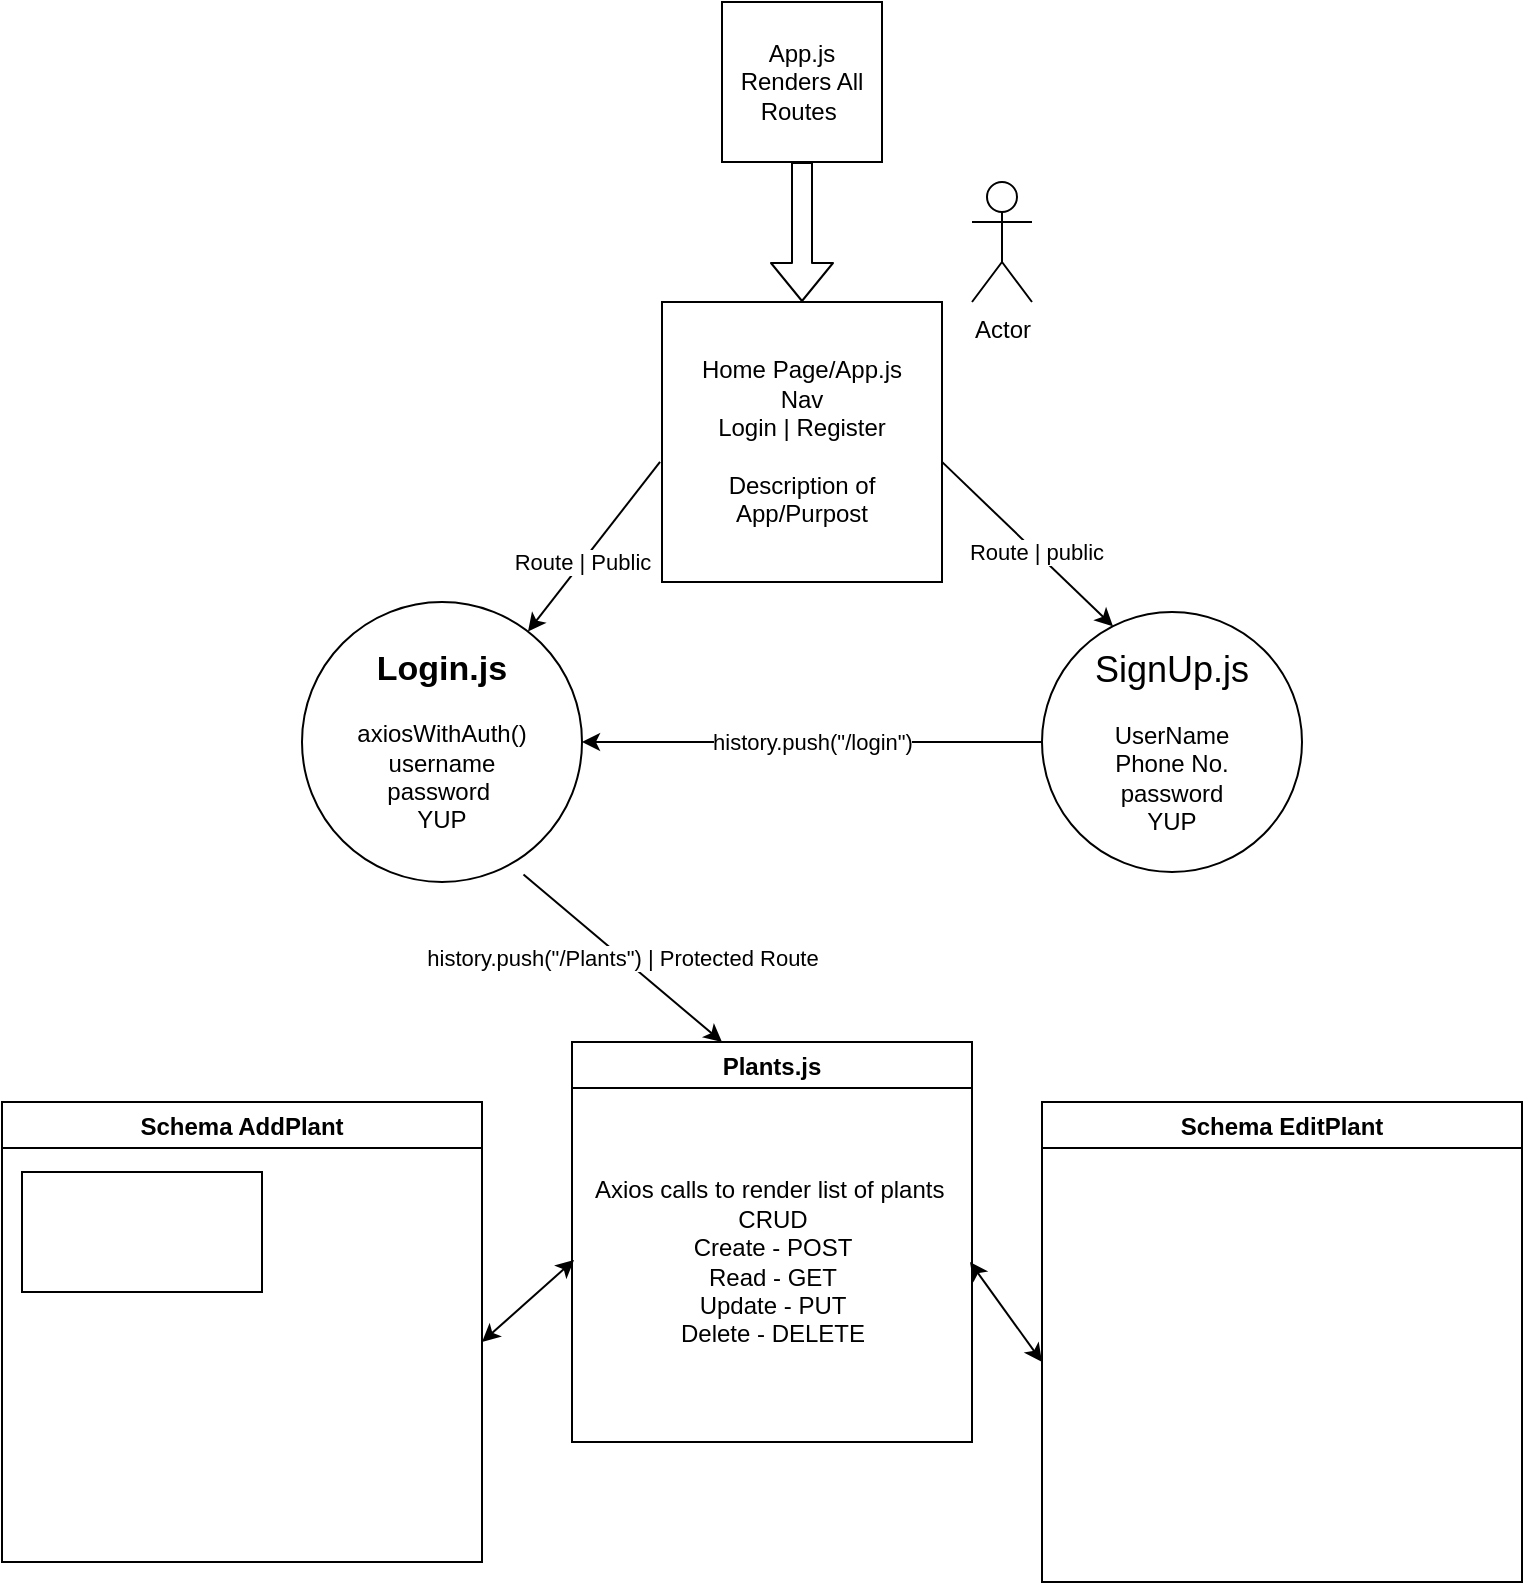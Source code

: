 <mxfile>
    <diagram id="BP-bice16HXopispx_VL" name="Page-1">
        <mxGraphModel dx="855" dy="645" grid="1" gridSize="10" guides="1" tooltips="1" connect="1" arrows="1" fold="1" page="1" pageScale="1" pageWidth="850" pageHeight="1100" math="0" shadow="0">
            <root>
                <mxCell id="0"/>
                <mxCell id="1" parent="0"/>
                <mxCell id="2" value="Home Page/App.js&lt;br&gt;Nav&lt;br&gt;Login | Register&lt;br&gt;&lt;br&gt;Description of App/Purpost" style="whiteSpace=wrap;html=1;aspect=fixed;" parent="1" vertex="1">
                    <mxGeometry x="370" y="200" width="140" height="140" as="geometry"/>
                </mxCell>
                <mxCell id="3" value="&lt;font style=&quot;font-size: 18px&quot;&gt;SignUp.js&lt;/font&gt;&lt;br&gt;&lt;br&gt;UserName&lt;br&gt;Phone No.&lt;br&gt;password&lt;br&gt;YUP" style="ellipse;whiteSpace=wrap;html=1;aspect=fixed;" parent="1" vertex="1">
                    <mxGeometry x="560" y="355" width="130" height="130" as="geometry"/>
                </mxCell>
                <mxCell id="4" value="&lt;b&gt;&lt;font style=&quot;font-size: 17px&quot;&gt;Login.js&lt;/font&gt;&lt;/b&gt;&lt;br&gt;&lt;br&gt;axiosWithAuth()&lt;br&gt;username&lt;br&gt;password&amp;nbsp;&lt;br&gt;YUP&lt;br&gt;" style="ellipse;whiteSpace=wrap;html=1;aspect=fixed;" parent="1" vertex="1">
                    <mxGeometry x="190" y="350" width="140" height="140" as="geometry"/>
                </mxCell>
                <mxCell id="6" value="Route | Public" style="endArrow=classic;html=1;exitX=-0.007;exitY=0.571;exitDx=0;exitDy=0;exitPerimeter=0;" parent="1" source="2" target="4" edge="1">
                    <mxGeometry x="0.181" width="50" height="50" relative="1" as="geometry">
                        <mxPoint x="360" y="160" as="sourcePoint"/>
                        <mxPoint x="320" y="210" as="targetPoint"/>
                        <Array as="points"/>
                        <mxPoint as="offset"/>
                    </mxGeometry>
                </mxCell>
                <mxCell id="10" value="Route | public" style="endArrow=classic;html=1;entryX=0.273;entryY=0.055;entryDx=0;entryDy=0;entryPerimeter=0;exitX=1;exitY=0.571;exitDx=0;exitDy=0;exitPerimeter=0;" parent="1" source="2" target="3" edge="1">
                    <mxGeometry x="0.092" width="50" height="50" relative="1" as="geometry">
                        <mxPoint x="520" y="150" as="sourcePoint"/>
                        <mxPoint x="330" y="220" as="targetPoint"/>
                        <Array as="points"/>
                        <mxPoint as="offset"/>
                    </mxGeometry>
                </mxCell>
                <mxCell id="13" value="Plants.js" style="swimlane;" parent="1" vertex="1">
                    <mxGeometry x="325" y="570" width="200" height="200" as="geometry"/>
                </mxCell>
                <mxCell id="19" value="Axios calls to render list of plants&amp;nbsp;&lt;br&gt;CRUD&lt;br&gt;Create - POST&lt;br&gt;Read - GET&lt;br&gt;Update - PUT&lt;br&gt;Delete - DELETE" style="text;html=1;align=center;verticalAlign=middle;resizable=0;points=[];autosize=1;strokeColor=none;" vertex="1" parent="13">
                    <mxGeometry x="5" y="65" width="190" height="90" as="geometry"/>
                </mxCell>
                <mxCell id="15" value="history.push(&quot;/Plants&quot;) | Protected Route" style="endArrow=classic;html=1;entryX=0.375;entryY=0;entryDx=0;entryDy=0;entryPerimeter=0;exitX=0.791;exitY=0.973;exitDx=0;exitDy=0;exitPerimeter=0;" parent="1" source="4" target="13" edge="1">
                    <mxGeometry width="50" height="50" relative="1" as="geometry">
                        <mxPoint x="280" y="350" as="sourcePoint"/>
                        <mxPoint x="330" y="300" as="targetPoint"/>
                    </mxGeometry>
                </mxCell>
                <mxCell id="16" value="App.js&lt;br&gt;Renders All Routes&amp;nbsp;" style="whiteSpace=wrap;html=1;aspect=fixed;" vertex="1" parent="1">
                    <mxGeometry x="400" y="50" width="80" height="80" as="geometry"/>
                </mxCell>
                <mxCell id="17" value="" style="shape=flexArrow;endArrow=classic;html=1;entryX=0.5;entryY=0;entryDx=0;entryDy=0;exitX=0.5;exitY=1;exitDx=0;exitDy=0;" edge="1" parent="1" source="16" target="2">
                    <mxGeometry width="50" height="50" relative="1" as="geometry">
                        <mxPoint x="390" y="190" as="sourcePoint"/>
                        <mxPoint x="440" y="140" as="targetPoint"/>
                    </mxGeometry>
                </mxCell>
                <mxCell id="18" value="history.push(&quot;/login&quot;)" style="endArrow=classic;html=1;exitX=0;exitY=0.5;exitDx=0;exitDy=0;entryX=1;entryY=0.5;entryDx=0;entryDy=0;" edge="1" parent="1" source="3" target="4">
                    <mxGeometry width="50" height="50" relative="1" as="geometry">
                        <mxPoint x="340" y="420" as="sourcePoint"/>
                        <mxPoint x="380" y="470" as="targetPoint"/>
                        <Array as="points"/>
                    </mxGeometry>
                </mxCell>
                <mxCell id="22" value="Schema AddPlant" style="swimlane;" vertex="1" parent="1">
                    <mxGeometry x="40" y="600" width="240" height="230" as="geometry"/>
                </mxCell>
                <mxCell id="27" value="" style="rounded=0;whiteSpace=wrap;html=1;" vertex="1" parent="22">
                    <mxGeometry x="10" y="35" width="120" height="60" as="geometry"/>
                </mxCell>
                <mxCell id="23" value="Schema EditPlant" style="swimlane;" vertex="1" parent="1">
                    <mxGeometry x="560" y="600" width="240" height="240" as="geometry"/>
                </mxCell>
                <mxCell id="24" value="" style="endArrow=classic;startArrow=classic;html=1;entryX=-0.021;entryY=0.489;entryDx=0;entryDy=0;entryPerimeter=0;" edge="1" parent="1" target="19">
                    <mxGeometry width="50" height="50" relative="1" as="geometry">
                        <mxPoint x="280" y="720" as="sourcePoint"/>
                        <mxPoint x="320" y="670" as="targetPoint"/>
                        <Array as="points"/>
                    </mxGeometry>
                </mxCell>
                <mxCell id="25" value="" style="endArrow=classic;startArrow=classic;html=1;" edge="1" parent="1">
                    <mxGeometry width="50" height="50" relative="1" as="geometry">
                        <mxPoint x="524" y="680" as="sourcePoint"/>
                        <mxPoint x="560" y="730" as="targetPoint"/>
                    </mxGeometry>
                </mxCell>
                <mxCell id="28" value="Actor" style="shape=umlActor;verticalLabelPosition=bottom;verticalAlign=top;html=1;outlineConnect=0;" vertex="1" parent="1">
                    <mxGeometry x="525" y="140" width="30" height="60" as="geometry"/>
                </mxCell>
            </root>
        </mxGraphModel>
    </diagram>
</mxfile>